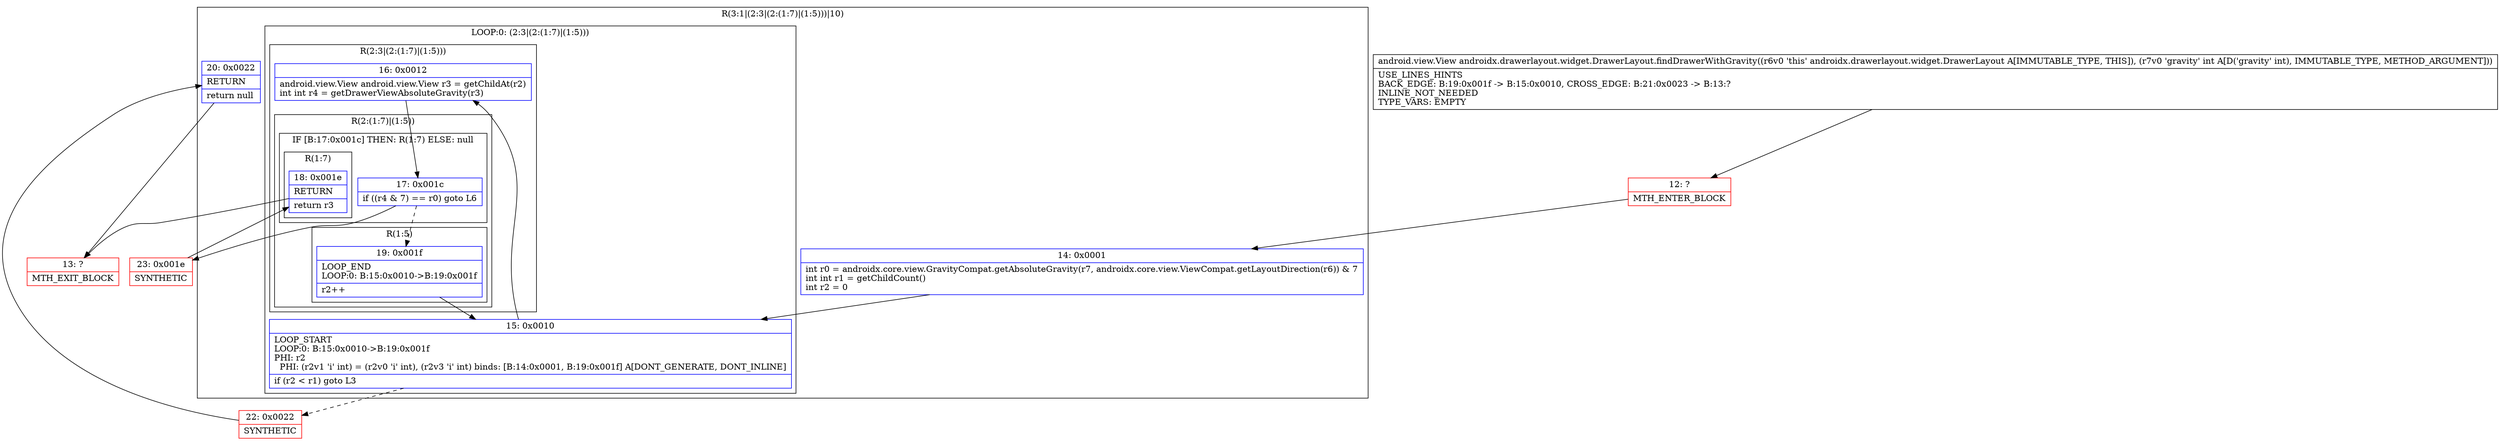 digraph "CFG forandroidx.drawerlayout.widget.DrawerLayout.findDrawerWithGravity(I)Landroid\/view\/View;" {
subgraph cluster_Region_939921087 {
label = "R(3:1|(2:3|(2:(1:7)|(1:5)))|10)";
node [shape=record,color=blue];
Node_14 [shape=record,label="{14\:\ 0x0001|int r0 = androidx.core.view.GravityCompat.getAbsoluteGravity(r7, androidx.core.view.ViewCompat.getLayoutDirection(r6)) & 7\lint int r1 = getChildCount()\lint r2 = 0\l}"];
subgraph cluster_LoopRegion_1701603868 {
label = "LOOP:0: (2:3|(2:(1:7)|(1:5)))";
node [shape=record,color=blue];
Node_15 [shape=record,label="{15\:\ 0x0010|LOOP_START\lLOOP:0: B:15:0x0010\-\>B:19:0x001f\lPHI: r2 \l  PHI: (r2v1 'i' int) = (r2v0 'i' int), (r2v3 'i' int) binds: [B:14:0x0001, B:19:0x001f] A[DONT_GENERATE, DONT_INLINE]\l|if (r2 \< r1) goto L3\l}"];
subgraph cluster_Region_1953950293 {
label = "R(2:3|(2:(1:7)|(1:5)))";
node [shape=record,color=blue];
Node_16 [shape=record,label="{16\:\ 0x0012|android.view.View android.view.View r3 = getChildAt(r2)\lint int r4 = getDrawerViewAbsoluteGravity(r3)\l}"];
subgraph cluster_Region_2050455098 {
label = "R(2:(1:7)|(1:5))";
node [shape=record,color=blue];
subgraph cluster_IfRegion_2138812747 {
label = "IF [B:17:0x001c] THEN: R(1:7) ELSE: null";
node [shape=record,color=blue];
Node_17 [shape=record,label="{17\:\ 0x001c|if ((r4 & 7) == r0) goto L6\l}"];
subgraph cluster_Region_1453718649 {
label = "R(1:7)";
node [shape=record,color=blue];
Node_18 [shape=record,label="{18\:\ 0x001e|RETURN\l|return r3\l}"];
}
}
subgraph cluster_Region_2089644173 {
label = "R(1:5)";
node [shape=record,color=blue];
Node_19 [shape=record,label="{19\:\ 0x001f|LOOP_END\lLOOP:0: B:15:0x0010\-\>B:19:0x001f\l|r2++\l}"];
}
}
}
}
Node_20 [shape=record,label="{20\:\ 0x0022|RETURN\l|return null\l}"];
}
Node_12 [shape=record,color=red,label="{12\:\ ?|MTH_ENTER_BLOCK\l}"];
Node_23 [shape=record,color=red,label="{23\:\ 0x001e|SYNTHETIC\l}"];
Node_13 [shape=record,color=red,label="{13\:\ ?|MTH_EXIT_BLOCK\l}"];
Node_22 [shape=record,color=red,label="{22\:\ 0x0022|SYNTHETIC\l}"];
MethodNode[shape=record,label="{android.view.View androidx.drawerlayout.widget.DrawerLayout.findDrawerWithGravity((r6v0 'this' androidx.drawerlayout.widget.DrawerLayout A[IMMUTABLE_TYPE, THIS]), (r7v0 'gravity' int A[D('gravity' int), IMMUTABLE_TYPE, METHOD_ARGUMENT]))  | USE_LINES_HINTS\lBACK_EDGE: B:19:0x001f \-\> B:15:0x0010, CROSS_EDGE: B:21:0x0023 \-\> B:13:?\lINLINE_NOT_NEEDED\lTYPE_VARS: EMPTY\l}"];
MethodNode -> Node_12;Node_14 -> Node_15;
Node_15 -> Node_16;
Node_15 -> Node_22[style=dashed];
Node_16 -> Node_17;
Node_17 -> Node_19[style=dashed];
Node_17 -> Node_23;
Node_18 -> Node_13;
Node_19 -> Node_15;
Node_20 -> Node_13;
Node_12 -> Node_14;
Node_23 -> Node_18;
Node_22 -> Node_20;
}

